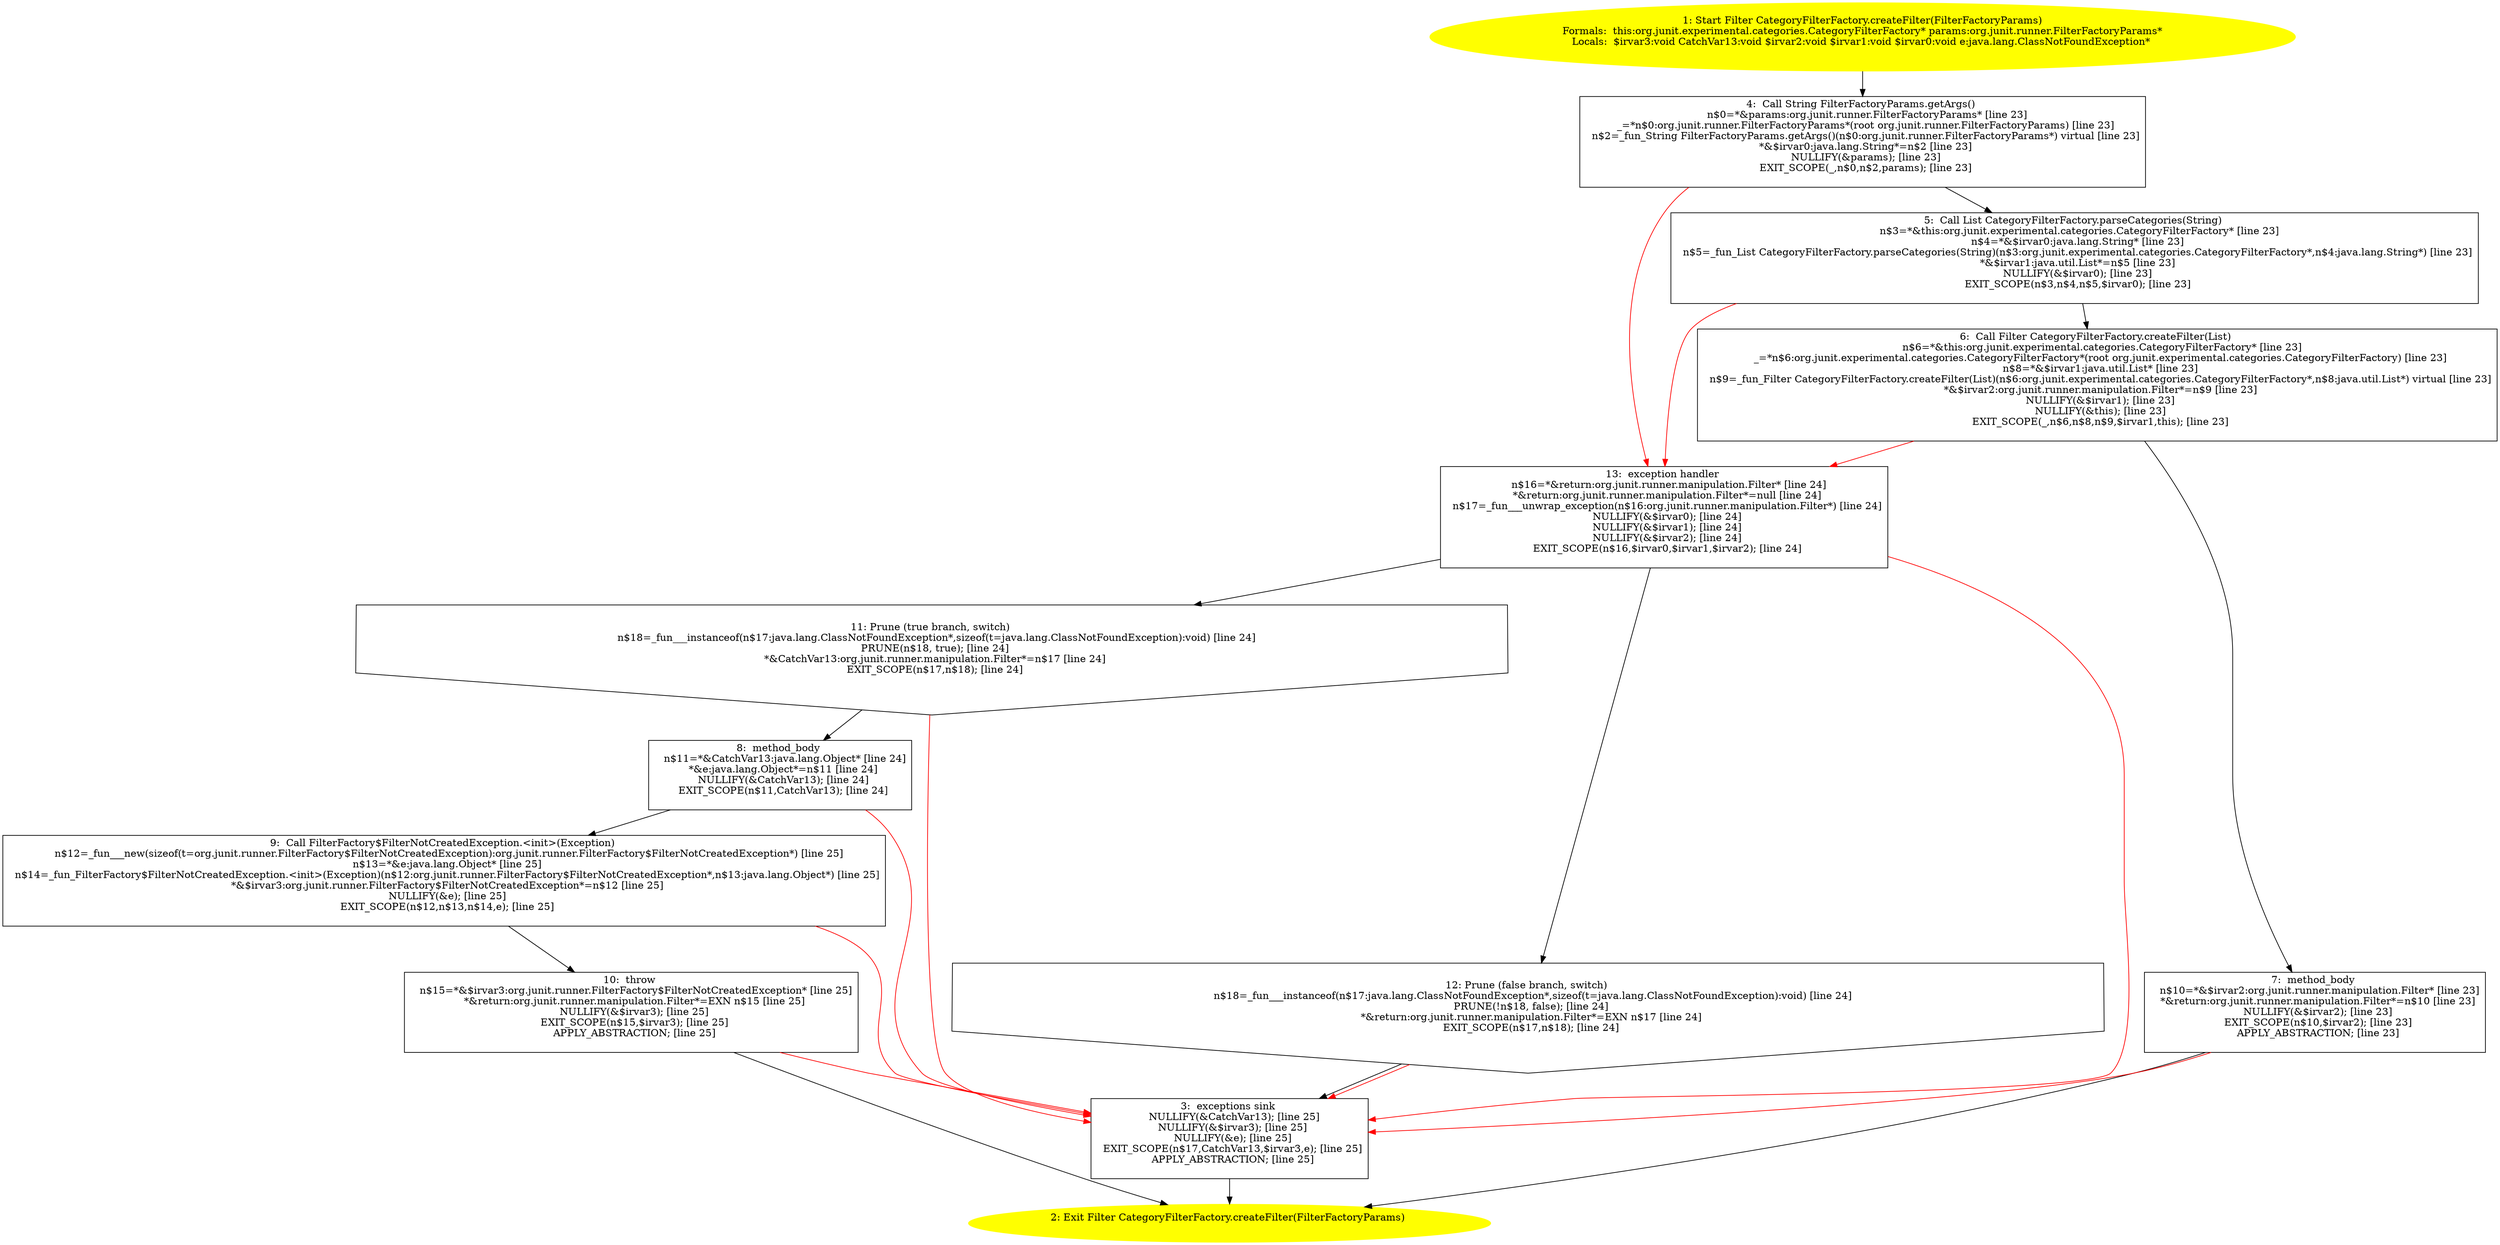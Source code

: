 /* @generated */
digraph cfg {
"org.junit.experimental.categories.CategoryFilterFactory.createFilter(org.junit.runner.FilterFactoryP.421cace4cecffd08de7973f878f2de35_1" [label="1: Start Filter CategoryFilterFactory.createFilter(FilterFactoryParams)\nFormals:  this:org.junit.experimental.categories.CategoryFilterFactory* params:org.junit.runner.FilterFactoryParams*\nLocals:  $irvar3:void CatchVar13:void $irvar2:void $irvar1:void $irvar0:void e:java.lang.ClassNotFoundException* \n  " color=yellow style=filled]
	

	 "org.junit.experimental.categories.CategoryFilterFactory.createFilter(org.junit.runner.FilterFactoryP.421cace4cecffd08de7973f878f2de35_1" -> "org.junit.experimental.categories.CategoryFilterFactory.createFilter(org.junit.runner.FilterFactoryP.421cace4cecffd08de7973f878f2de35_4" ;
"org.junit.experimental.categories.CategoryFilterFactory.createFilter(org.junit.runner.FilterFactoryP.421cace4cecffd08de7973f878f2de35_2" [label="2: Exit Filter CategoryFilterFactory.createFilter(FilterFactoryParams) \n  " color=yellow style=filled]
	

"org.junit.experimental.categories.CategoryFilterFactory.createFilter(org.junit.runner.FilterFactoryP.421cace4cecffd08de7973f878f2de35_3" [label="3:  exceptions sink \n   NULLIFY(&CatchVar13); [line 25]\n  NULLIFY(&$irvar3); [line 25]\n  NULLIFY(&e); [line 25]\n  EXIT_SCOPE(n$17,CatchVar13,$irvar3,e); [line 25]\n  APPLY_ABSTRACTION; [line 25]\n " shape="box"]
	

	 "org.junit.experimental.categories.CategoryFilterFactory.createFilter(org.junit.runner.FilterFactoryP.421cace4cecffd08de7973f878f2de35_3" -> "org.junit.experimental.categories.CategoryFilterFactory.createFilter(org.junit.runner.FilterFactoryP.421cace4cecffd08de7973f878f2de35_2" ;
"org.junit.experimental.categories.CategoryFilterFactory.createFilter(org.junit.runner.FilterFactoryP.421cace4cecffd08de7973f878f2de35_4" [label="4:  Call String FilterFactoryParams.getArgs() \n   n$0=*&params:org.junit.runner.FilterFactoryParams* [line 23]\n  _=*n$0:org.junit.runner.FilterFactoryParams*(root org.junit.runner.FilterFactoryParams) [line 23]\n  n$2=_fun_String FilterFactoryParams.getArgs()(n$0:org.junit.runner.FilterFactoryParams*) virtual [line 23]\n  *&$irvar0:java.lang.String*=n$2 [line 23]\n  NULLIFY(&params); [line 23]\n  EXIT_SCOPE(_,n$0,n$2,params); [line 23]\n " shape="box"]
	

	 "org.junit.experimental.categories.CategoryFilterFactory.createFilter(org.junit.runner.FilterFactoryP.421cace4cecffd08de7973f878f2de35_4" -> "org.junit.experimental.categories.CategoryFilterFactory.createFilter(org.junit.runner.FilterFactoryP.421cace4cecffd08de7973f878f2de35_5" ;
	 "org.junit.experimental.categories.CategoryFilterFactory.createFilter(org.junit.runner.FilterFactoryP.421cace4cecffd08de7973f878f2de35_4" -> "org.junit.experimental.categories.CategoryFilterFactory.createFilter(org.junit.runner.FilterFactoryP.421cace4cecffd08de7973f878f2de35_13" [color="red" ];
"org.junit.experimental.categories.CategoryFilterFactory.createFilter(org.junit.runner.FilterFactoryP.421cace4cecffd08de7973f878f2de35_5" [label="5:  Call List CategoryFilterFactory.parseCategories(String) \n   n$3=*&this:org.junit.experimental.categories.CategoryFilterFactory* [line 23]\n  n$4=*&$irvar0:java.lang.String* [line 23]\n  n$5=_fun_List CategoryFilterFactory.parseCategories(String)(n$3:org.junit.experimental.categories.CategoryFilterFactory*,n$4:java.lang.String*) [line 23]\n  *&$irvar1:java.util.List*=n$5 [line 23]\n  NULLIFY(&$irvar0); [line 23]\n  EXIT_SCOPE(n$3,n$4,n$5,$irvar0); [line 23]\n " shape="box"]
	

	 "org.junit.experimental.categories.CategoryFilterFactory.createFilter(org.junit.runner.FilterFactoryP.421cace4cecffd08de7973f878f2de35_5" -> "org.junit.experimental.categories.CategoryFilterFactory.createFilter(org.junit.runner.FilterFactoryP.421cace4cecffd08de7973f878f2de35_6" ;
	 "org.junit.experimental.categories.CategoryFilterFactory.createFilter(org.junit.runner.FilterFactoryP.421cace4cecffd08de7973f878f2de35_5" -> "org.junit.experimental.categories.CategoryFilterFactory.createFilter(org.junit.runner.FilterFactoryP.421cace4cecffd08de7973f878f2de35_13" [color="red" ];
"org.junit.experimental.categories.CategoryFilterFactory.createFilter(org.junit.runner.FilterFactoryP.421cace4cecffd08de7973f878f2de35_6" [label="6:  Call Filter CategoryFilterFactory.createFilter(List) \n   n$6=*&this:org.junit.experimental.categories.CategoryFilterFactory* [line 23]\n  _=*n$6:org.junit.experimental.categories.CategoryFilterFactory*(root org.junit.experimental.categories.CategoryFilterFactory) [line 23]\n  n$8=*&$irvar1:java.util.List* [line 23]\n  n$9=_fun_Filter CategoryFilterFactory.createFilter(List)(n$6:org.junit.experimental.categories.CategoryFilterFactory*,n$8:java.util.List*) virtual [line 23]\n  *&$irvar2:org.junit.runner.manipulation.Filter*=n$9 [line 23]\n  NULLIFY(&$irvar1); [line 23]\n  NULLIFY(&this); [line 23]\n  EXIT_SCOPE(_,n$6,n$8,n$9,$irvar1,this); [line 23]\n " shape="box"]
	

	 "org.junit.experimental.categories.CategoryFilterFactory.createFilter(org.junit.runner.FilterFactoryP.421cace4cecffd08de7973f878f2de35_6" -> "org.junit.experimental.categories.CategoryFilterFactory.createFilter(org.junit.runner.FilterFactoryP.421cace4cecffd08de7973f878f2de35_7" ;
	 "org.junit.experimental.categories.CategoryFilterFactory.createFilter(org.junit.runner.FilterFactoryP.421cace4cecffd08de7973f878f2de35_6" -> "org.junit.experimental.categories.CategoryFilterFactory.createFilter(org.junit.runner.FilterFactoryP.421cace4cecffd08de7973f878f2de35_13" [color="red" ];
"org.junit.experimental.categories.CategoryFilterFactory.createFilter(org.junit.runner.FilterFactoryP.421cace4cecffd08de7973f878f2de35_7" [label="7:  method_body \n   n$10=*&$irvar2:org.junit.runner.manipulation.Filter* [line 23]\n  *&return:org.junit.runner.manipulation.Filter*=n$10 [line 23]\n  NULLIFY(&$irvar2); [line 23]\n  EXIT_SCOPE(n$10,$irvar2); [line 23]\n  APPLY_ABSTRACTION; [line 23]\n " shape="box"]
	

	 "org.junit.experimental.categories.CategoryFilterFactory.createFilter(org.junit.runner.FilterFactoryP.421cace4cecffd08de7973f878f2de35_7" -> "org.junit.experimental.categories.CategoryFilterFactory.createFilter(org.junit.runner.FilterFactoryP.421cace4cecffd08de7973f878f2de35_2" ;
	 "org.junit.experimental.categories.CategoryFilterFactory.createFilter(org.junit.runner.FilterFactoryP.421cace4cecffd08de7973f878f2de35_7" -> "org.junit.experimental.categories.CategoryFilterFactory.createFilter(org.junit.runner.FilterFactoryP.421cace4cecffd08de7973f878f2de35_3" [color="red" ];
"org.junit.experimental.categories.CategoryFilterFactory.createFilter(org.junit.runner.FilterFactoryP.421cace4cecffd08de7973f878f2de35_8" [label="8:  method_body \n   n$11=*&CatchVar13:java.lang.Object* [line 24]\n  *&e:java.lang.Object*=n$11 [line 24]\n  NULLIFY(&CatchVar13); [line 24]\n  EXIT_SCOPE(n$11,CatchVar13); [line 24]\n " shape="box"]
	

	 "org.junit.experimental.categories.CategoryFilterFactory.createFilter(org.junit.runner.FilterFactoryP.421cace4cecffd08de7973f878f2de35_8" -> "org.junit.experimental.categories.CategoryFilterFactory.createFilter(org.junit.runner.FilterFactoryP.421cace4cecffd08de7973f878f2de35_9" ;
	 "org.junit.experimental.categories.CategoryFilterFactory.createFilter(org.junit.runner.FilterFactoryP.421cace4cecffd08de7973f878f2de35_8" -> "org.junit.experimental.categories.CategoryFilterFactory.createFilter(org.junit.runner.FilterFactoryP.421cace4cecffd08de7973f878f2de35_3" [color="red" ];
"org.junit.experimental.categories.CategoryFilterFactory.createFilter(org.junit.runner.FilterFactoryP.421cace4cecffd08de7973f878f2de35_9" [label="9:  Call FilterFactory$FilterNotCreatedException.<init>(Exception) \n   n$12=_fun___new(sizeof(t=org.junit.runner.FilterFactory$FilterNotCreatedException):org.junit.runner.FilterFactory$FilterNotCreatedException*) [line 25]\n  n$13=*&e:java.lang.Object* [line 25]\n  n$14=_fun_FilterFactory$FilterNotCreatedException.<init>(Exception)(n$12:org.junit.runner.FilterFactory$FilterNotCreatedException*,n$13:java.lang.Object*) [line 25]\n  *&$irvar3:org.junit.runner.FilterFactory$FilterNotCreatedException*=n$12 [line 25]\n  NULLIFY(&e); [line 25]\n  EXIT_SCOPE(n$12,n$13,n$14,e); [line 25]\n " shape="box"]
	

	 "org.junit.experimental.categories.CategoryFilterFactory.createFilter(org.junit.runner.FilterFactoryP.421cace4cecffd08de7973f878f2de35_9" -> "org.junit.experimental.categories.CategoryFilterFactory.createFilter(org.junit.runner.FilterFactoryP.421cace4cecffd08de7973f878f2de35_10" ;
	 "org.junit.experimental.categories.CategoryFilterFactory.createFilter(org.junit.runner.FilterFactoryP.421cace4cecffd08de7973f878f2de35_9" -> "org.junit.experimental.categories.CategoryFilterFactory.createFilter(org.junit.runner.FilterFactoryP.421cace4cecffd08de7973f878f2de35_3" [color="red" ];
"org.junit.experimental.categories.CategoryFilterFactory.createFilter(org.junit.runner.FilterFactoryP.421cace4cecffd08de7973f878f2de35_10" [label="10:  throw \n   n$15=*&$irvar3:org.junit.runner.FilterFactory$FilterNotCreatedException* [line 25]\n  *&return:org.junit.runner.manipulation.Filter*=EXN n$15 [line 25]\n  NULLIFY(&$irvar3); [line 25]\n  EXIT_SCOPE(n$15,$irvar3); [line 25]\n  APPLY_ABSTRACTION; [line 25]\n " shape="box"]
	

	 "org.junit.experimental.categories.CategoryFilterFactory.createFilter(org.junit.runner.FilterFactoryP.421cace4cecffd08de7973f878f2de35_10" -> "org.junit.experimental.categories.CategoryFilterFactory.createFilter(org.junit.runner.FilterFactoryP.421cace4cecffd08de7973f878f2de35_2" ;
	 "org.junit.experimental.categories.CategoryFilterFactory.createFilter(org.junit.runner.FilterFactoryP.421cace4cecffd08de7973f878f2de35_10" -> "org.junit.experimental.categories.CategoryFilterFactory.createFilter(org.junit.runner.FilterFactoryP.421cace4cecffd08de7973f878f2de35_3" [color="red" ];
"org.junit.experimental.categories.CategoryFilterFactory.createFilter(org.junit.runner.FilterFactoryP.421cace4cecffd08de7973f878f2de35_11" [label="11: Prune (true branch, switch) \n   n$18=_fun___instanceof(n$17:java.lang.ClassNotFoundException*,sizeof(t=java.lang.ClassNotFoundException):void) [line 24]\n  PRUNE(n$18, true); [line 24]\n  *&CatchVar13:org.junit.runner.manipulation.Filter*=n$17 [line 24]\n  EXIT_SCOPE(n$17,n$18); [line 24]\n " shape="invhouse"]
	

	 "org.junit.experimental.categories.CategoryFilterFactory.createFilter(org.junit.runner.FilterFactoryP.421cace4cecffd08de7973f878f2de35_11" -> "org.junit.experimental.categories.CategoryFilterFactory.createFilter(org.junit.runner.FilterFactoryP.421cace4cecffd08de7973f878f2de35_8" ;
	 "org.junit.experimental.categories.CategoryFilterFactory.createFilter(org.junit.runner.FilterFactoryP.421cace4cecffd08de7973f878f2de35_11" -> "org.junit.experimental.categories.CategoryFilterFactory.createFilter(org.junit.runner.FilterFactoryP.421cace4cecffd08de7973f878f2de35_3" [color="red" ];
"org.junit.experimental.categories.CategoryFilterFactory.createFilter(org.junit.runner.FilterFactoryP.421cace4cecffd08de7973f878f2de35_12" [label="12: Prune (false branch, switch) \n   n$18=_fun___instanceof(n$17:java.lang.ClassNotFoundException*,sizeof(t=java.lang.ClassNotFoundException):void) [line 24]\n  PRUNE(!n$18, false); [line 24]\n  *&return:org.junit.runner.manipulation.Filter*=EXN n$17 [line 24]\n  EXIT_SCOPE(n$17,n$18); [line 24]\n " shape="invhouse"]
	

	 "org.junit.experimental.categories.CategoryFilterFactory.createFilter(org.junit.runner.FilterFactoryP.421cace4cecffd08de7973f878f2de35_12" -> "org.junit.experimental.categories.CategoryFilterFactory.createFilter(org.junit.runner.FilterFactoryP.421cace4cecffd08de7973f878f2de35_3" ;
	 "org.junit.experimental.categories.CategoryFilterFactory.createFilter(org.junit.runner.FilterFactoryP.421cace4cecffd08de7973f878f2de35_12" -> "org.junit.experimental.categories.CategoryFilterFactory.createFilter(org.junit.runner.FilterFactoryP.421cace4cecffd08de7973f878f2de35_3" [color="red" ];
"org.junit.experimental.categories.CategoryFilterFactory.createFilter(org.junit.runner.FilterFactoryP.421cace4cecffd08de7973f878f2de35_13" [label="13:  exception handler \n   n$16=*&return:org.junit.runner.manipulation.Filter* [line 24]\n  *&return:org.junit.runner.manipulation.Filter*=null [line 24]\n  n$17=_fun___unwrap_exception(n$16:org.junit.runner.manipulation.Filter*) [line 24]\n  NULLIFY(&$irvar0); [line 24]\n  NULLIFY(&$irvar1); [line 24]\n  NULLIFY(&$irvar2); [line 24]\n  EXIT_SCOPE(n$16,$irvar0,$irvar1,$irvar2); [line 24]\n " shape="box"]
	

	 "org.junit.experimental.categories.CategoryFilterFactory.createFilter(org.junit.runner.FilterFactoryP.421cace4cecffd08de7973f878f2de35_13" -> "org.junit.experimental.categories.CategoryFilterFactory.createFilter(org.junit.runner.FilterFactoryP.421cace4cecffd08de7973f878f2de35_11" ;
	 "org.junit.experimental.categories.CategoryFilterFactory.createFilter(org.junit.runner.FilterFactoryP.421cace4cecffd08de7973f878f2de35_13" -> "org.junit.experimental.categories.CategoryFilterFactory.createFilter(org.junit.runner.FilterFactoryP.421cace4cecffd08de7973f878f2de35_12" ;
	 "org.junit.experimental.categories.CategoryFilterFactory.createFilter(org.junit.runner.FilterFactoryP.421cace4cecffd08de7973f878f2de35_13" -> "org.junit.experimental.categories.CategoryFilterFactory.createFilter(org.junit.runner.FilterFactoryP.421cace4cecffd08de7973f878f2de35_3" [color="red" ];
}
